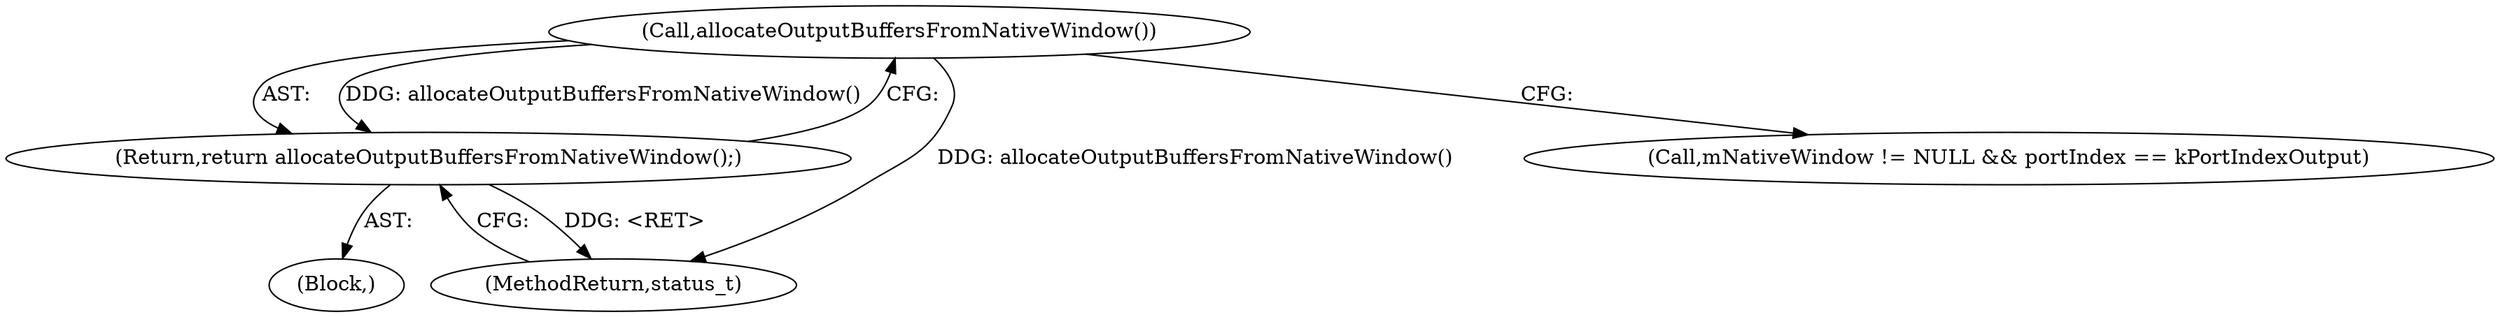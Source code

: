digraph "0_Android_97837bb6cbac21ea679843a0037779d3834bed64@API" {
"1000113" [label="(Call,allocateOutputBuffersFromNativeWindow())"];
"1000112" [label="(Return,return allocateOutputBuffersFromNativeWindow();)"];
"1000586" [label="(MethodReturn,status_t)"];
"1000113" [label="(Call,allocateOutputBuffersFromNativeWindow())"];
"1000104" [label="(Call,mNativeWindow != NULL && portIndex == kPortIndexOutput)"];
"1000112" [label="(Return,return allocateOutputBuffersFromNativeWindow();)"];
"1000111" [label="(Block,)"];
"1000113" -> "1000112"  [label="AST: "];
"1000113" -> "1000104"  [label="CFG: "];
"1000112" -> "1000113"  [label="CFG: "];
"1000113" -> "1000586"  [label="DDG: allocateOutputBuffersFromNativeWindow()"];
"1000113" -> "1000112"  [label="DDG: allocateOutputBuffersFromNativeWindow()"];
"1000112" -> "1000111"  [label="AST: "];
"1000586" -> "1000112"  [label="CFG: "];
"1000112" -> "1000586"  [label="DDG: <RET>"];
}
